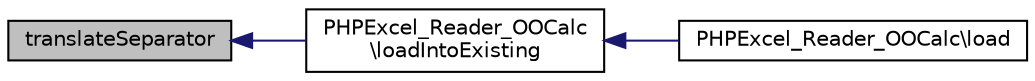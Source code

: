 digraph "translateSeparator"
{
  edge [fontname="Helvetica",fontsize="10",labelfontname="Helvetica",labelfontsize="10"];
  node [fontname="Helvetica",fontsize="10",shape=record];
  rankdir="LR";
  Node280 [label="translateSeparator",height=0.2,width=0.4,color="black", fillcolor="grey75", style="filled", fontcolor="black"];
  Node280 -> Node281 [dir="back",color="midnightblue",fontsize="10",style="solid",fontname="Helvetica"];
  Node281 [label="PHPExcel_Reader_OOCalc\l\\loadIntoExisting",height=0.2,width=0.4,color="black", fillcolor="white", style="filled",URL="$class_p_h_p_excel___reader___o_o_calc.html#af6c531fcaf9c3c83abf91d6ac048b186"];
  Node281 -> Node282 [dir="back",color="midnightblue",fontsize="10",style="solid",fontname="Helvetica"];
  Node282 [label="PHPExcel_Reader_OOCalc\\load",height=0.2,width=0.4,color="black", fillcolor="white", style="filled",URL="$class_p_h_p_excel___reader___o_o_calc.html#a138b94503ca4c44b510190c29d4f16fe"];
}
